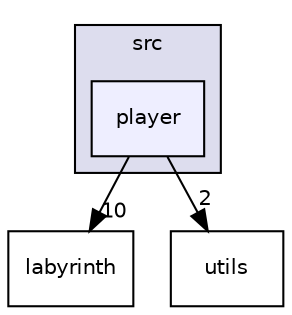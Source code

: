 digraph "src/player" {
  compound=true
  node [ fontsize="10", fontname="Helvetica"];
  edge [ labelfontsize="10", labelfontname="Helvetica"];
  subgraph clusterdir_68267d1309a1af8e8297ef4c3efbcdba {
    graph [ bgcolor="#ddddee", pencolor="black", label="src" fontname="Helvetica", fontsize="10", URL="dir_68267d1309a1af8e8297ef4c3efbcdba.html"]
  dir_975424cdae97a07db69e55371758444e [shape=box, label="player", style="filled", fillcolor="#eeeeff", pencolor="black", URL="dir_975424cdae97a07db69e55371758444e.html"];
  }
  dir_33611f5330be9cc093512dda657b321e [shape=box label="labyrinth" URL="dir_33611f5330be9cc093512dda657b321e.html"];
  dir_313caf1132e152dd9b58bea13a4052ca [shape=box label="utils" URL="dir_313caf1132e152dd9b58bea13a4052ca.html"];
  dir_975424cdae97a07db69e55371758444e->dir_33611f5330be9cc093512dda657b321e [headlabel="10", labeldistance=1.5 headhref="dir_000005_000002.html"];
  dir_975424cdae97a07db69e55371758444e->dir_313caf1132e152dd9b58bea13a4052ca [headlabel="2", labeldistance=1.5 headhref="dir_000005_000006.html"];
}
